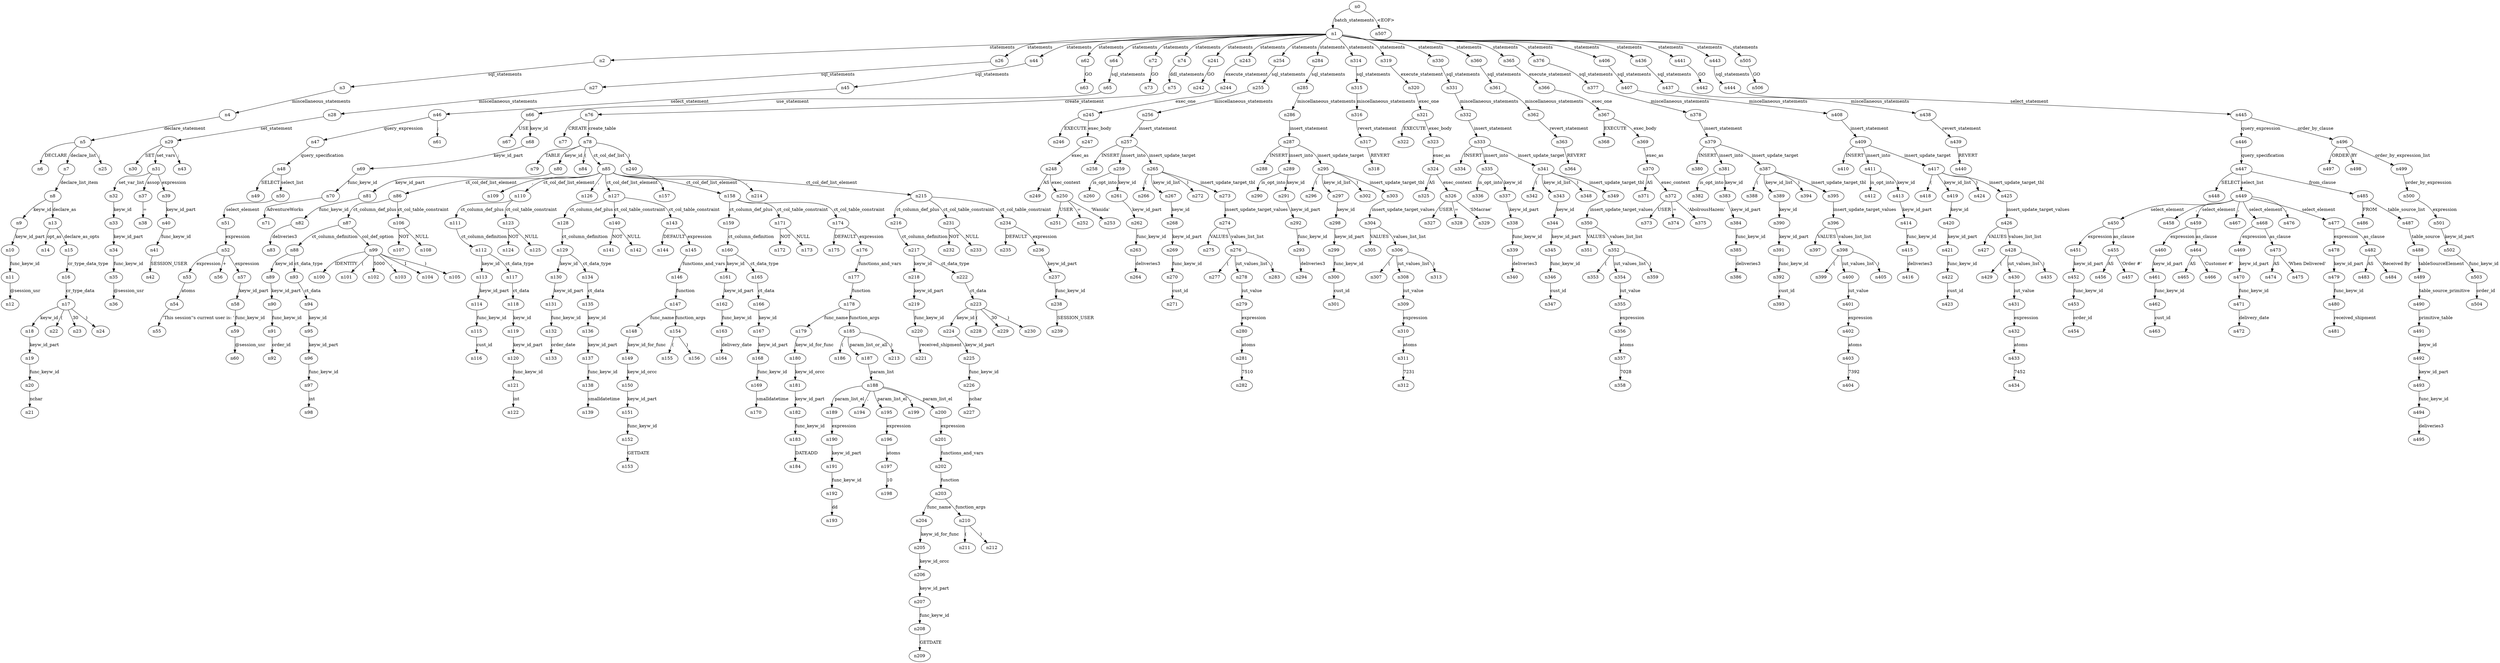 digraph ParseTree {
  n0 -> n1 [label="batch_statements"];
  n1 -> n2 [label="statements"];
  n2 -> n3 [label="sql_statements"];
  n3 -> n4 [label="miscellaneous_statements"];
  n4 -> n5 [label="declare_statement"];
  n5 -> n6 [label="DECLARE"];
  n5 -> n7 [label="declare_list"];
  n7 -> n8 [label="declare_list_item"];
  n8 -> n9 [label="keyw_id"];
  n9 -> n10 [label="keyw_id_part"];
  n10 -> n11 [label="func_keyw_id"];
  n11 -> n12 [label="@session_usr"];
  n8 -> n13 [label="declare_as"];
  n13 -> n14 [label="opt_as"];
  n13 -> n15 [label="declare_as_opts"];
  n15 -> n16 [label="cr_type_data_type"];
  n16 -> n17 [label="cr_type_data"];
  n17 -> n18 [label="keyw_id"];
  n18 -> n19 [label="keyw_id_part"];
  n19 -> n20 [label="func_keyw_id"];
  n20 -> n21 [label="nchar"];
  n17 -> n22 [label="("];
  n17 -> n23 [label="30"];
  n17 -> n24 [label=")"];
  n5 -> n25 [label=";"];
  n1 -> n26 [label="statements"];
  n26 -> n27 [label="sql_statements"];
  n27 -> n28 [label="miscellaneous_statements"];
  n28 -> n29 [label="set_statement"];
  n29 -> n30 [label="SET"];
  n29 -> n31 [label="set_vars"];
  n31 -> n32 [label="set_var_list"];
  n32 -> n33 [label="keyw_id"];
  n33 -> n34 [label="keyw_id_part"];
  n34 -> n35 [label="func_keyw_id"];
  n35 -> n36 [label="@session_usr"];
  n31 -> n37 [label="assop"];
  n37 -> n38 [label="="];
  n31 -> n39 [label="expression"];
  n39 -> n40 [label="keyw_id_part"];
  n40 -> n41 [label="func_keyw_id"];
  n41 -> n42 [label="SESSION_USER"];
  n29 -> n43 [label=";"];
  n1 -> n44 [label="statements"];
  n44 -> n45 [label="sql_statements"];
  n45 -> n46 [label="select_statement"];
  n46 -> n47 [label="query_expression"];
  n47 -> n48 [label="query_specification"];
  n48 -> n49 [label="SELECT"];
  n48 -> n50 [label="select_list"];
  n50 -> n51 [label="select_element"];
  n51 -> n52 [label="expression"];
  n52 -> n53 [label="expression"];
  n53 -> n54 [label="atoms"];
  n54 -> n55 [label="'This session''s current user is: '"];
  n52 -> n56 [label="+"];
  n52 -> n57 [label="expression"];
  n57 -> n58 [label="keyw_id_part"];
  n58 -> n59 [label="func_keyw_id"];
  n59 -> n60 [label="@session_usr"];
  n46 -> n61 [label=";"];
  n1 -> n62 [label="statements"];
  n62 -> n63 [label="GO"];
  n1 -> n64 [label="statements"];
  n64 -> n65 [label="sql_statements"];
  n65 -> n66 [label="use_statement"];
  n66 -> n67 [label="USE"];
  n66 -> n68 [label="keyw_id"];
  n68 -> n69 [label="keyw_id_part"];
  n69 -> n70 [label="func_keyw_id"];
  n70 -> n71 [label="AdventureWorks"];
  n1 -> n72 [label="statements"];
  n72 -> n73 [label="GO"];
  n1 -> n74 [label="statements"];
  n74 -> n75 [label="ddl_statements"];
  n75 -> n76 [label="create_statement"];
  n76 -> n77 [label="CREATE"];
  n76 -> n78 [label="create_table"];
  n78 -> n79 [label="TABLE"];
  n78 -> n80 [label="keyw_id"];
  n80 -> n81 [label="keyw_id_part"];
  n81 -> n82 [label="func_keyw_id"];
  n82 -> n83 [label="deliveries3"];
  n78 -> n84 [label="("];
  n78 -> n85 [label="ct_col_def_list"];
  n85 -> n86 [label="ct_col_def_list_element"];
  n86 -> n87 [label="ct_column_def_plus"];
  n87 -> n88 [label="ct_column_definition"];
  n88 -> n89 [label="keyw_id"];
  n89 -> n90 [label="keyw_id_part"];
  n90 -> n91 [label="func_keyw_id"];
  n91 -> n92 [label="order_id"];
  n88 -> n93 [label="ct_data_type"];
  n93 -> n94 [label="ct_data"];
  n94 -> n95 [label="keyw_id"];
  n95 -> n96 [label="keyw_id_part"];
  n96 -> n97 [label="func_keyw_id"];
  n97 -> n98 [label="int"];
  n87 -> n99 [label="col_def_option"];
  n99 -> n100 [label="IDENTITY"];
  n99 -> n101 [label="("];
  n99 -> n102 [label="5000"];
  n99 -> n103 [label=","];
  n99 -> n104 [label="1"];
  n99 -> n105 [label=")"];
  n86 -> n106 [label="ct_col_table_constraint"];
  n106 -> n107 [label="NOT"];
  n106 -> n108 [label="NULL"];
  n85 -> n109 [label=","];
  n85 -> n110 [label="ct_col_def_list_element"];
  n110 -> n111 [label="ct_column_def_plus"];
  n111 -> n112 [label="ct_column_definition"];
  n112 -> n113 [label="keyw_id"];
  n113 -> n114 [label="keyw_id_part"];
  n114 -> n115 [label="func_keyw_id"];
  n115 -> n116 [label="cust_id"];
  n112 -> n117 [label="ct_data_type"];
  n117 -> n118 [label="ct_data"];
  n118 -> n119 [label="keyw_id"];
  n119 -> n120 [label="keyw_id_part"];
  n120 -> n121 [label="func_keyw_id"];
  n121 -> n122 [label="int"];
  n110 -> n123 [label="ct_col_table_constraint"];
  n123 -> n124 [label="NOT"];
  n123 -> n125 [label="NULL"];
  n85 -> n126 [label=","];
  n85 -> n127 [label="ct_col_def_list_element"];
  n127 -> n128 [label="ct_column_def_plus"];
  n128 -> n129 [label="ct_column_definition"];
  n129 -> n130 [label="keyw_id"];
  n130 -> n131 [label="keyw_id_part"];
  n131 -> n132 [label="func_keyw_id"];
  n132 -> n133 [label="order_date"];
  n129 -> n134 [label="ct_data_type"];
  n134 -> n135 [label="ct_data"];
  n135 -> n136 [label="keyw_id"];
  n136 -> n137 [label="keyw_id_part"];
  n137 -> n138 [label="func_keyw_id"];
  n138 -> n139 [label="smalldatetime"];
  n127 -> n140 [label="ct_col_table_constraint"];
  n140 -> n141 [label="NOT"];
  n140 -> n142 [label="NULL"];
  n127 -> n143 [label="ct_col_table_constraint"];
  n143 -> n144 [label="DEFAULT"];
  n143 -> n145 [label="expression"];
  n145 -> n146 [label="functions_and_vars"];
  n146 -> n147 [label="function"];
  n147 -> n148 [label="func_name"];
  n148 -> n149 [label="keyw_id_for_func"];
  n149 -> n150 [label="keyw_id_orcc"];
  n150 -> n151 [label="keyw_id_part"];
  n151 -> n152 [label="func_keyw_id"];
  n152 -> n153 [label="GETDATE"];
  n147 -> n154 [label="function_args"];
  n154 -> n155 [label="("];
  n154 -> n156 [label=")"];
  n85 -> n157 [label=","];
  n85 -> n158 [label="ct_col_def_list_element"];
  n158 -> n159 [label="ct_column_def_plus"];
  n159 -> n160 [label="ct_column_definition"];
  n160 -> n161 [label="keyw_id"];
  n161 -> n162 [label="keyw_id_part"];
  n162 -> n163 [label="func_keyw_id"];
  n163 -> n164 [label="delivery_date"];
  n160 -> n165 [label="ct_data_type"];
  n165 -> n166 [label="ct_data"];
  n166 -> n167 [label="keyw_id"];
  n167 -> n168 [label="keyw_id_part"];
  n168 -> n169 [label="func_keyw_id"];
  n169 -> n170 [label="smalldatetime"];
  n158 -> n171 [label="ct_col_table_constraint"];
  n171 -> n172 [label="NOT"];
  n171 -> n173 [label="NULL"];
  n158 -> n174 [label="ct_col_table_constraint"];
  n174 -> n175 [label="DEFAULT"];
  n174 -> n176 [label="expression"];
  n176 -> n177 [label="functions_and_vars"];
  n177 -> n178 [label="function"];
  n178 -> n179 [label="func_name"];
  n179 -> n180 [label="keyw_id_for_func"];
  n180 -> n181 [label="keyw_id_orcc"];
  n181 -> n182 [label="keyw_id_part"];
  n182 -> n183 [label="func_keyw_id"];
  n183 -> n184 [label="DATEADD"];
  n178 -> n185 [label="function_args"];
  n185 -> n186 [label="("];
  n185 -> n187 [label="param_list_or_all"];
  n187 -> n188 [label="param_list"];
  n188 -> n189 [label="param_list_el"];
  n189 -> n190 [label="expression"];
  n190 -> n191 [label="keyw_id_part"];
  n191 -> n192 [label="func_keyw_id"];
  n192 -> n193 [label="dd"];
  n188 -> n194 [label=","];
  n188 -> n195 [label="param_list_el"];
  n195 -> n196 [label="expression"];
  n196 -> n197 [label="atoms"];
  n197 -> n198 [label="10"];
  n188 -> n199 [label=","];
  n188 -> n200 [label="param_list_el"];
  n200 -> n201 [label="expression"];
  n201 -> n202 [label="functions_and_vars"];
  n202 -> n203 [label="function"];
  n203 -> n204 [label="func_name"];
  n204 -> n205 [label="keyw_id_for_func"];
  n205 -> n206 [label="keyw_id_orcc"];
  n206 -> n207 [label="keyw_id_part"];
  n207 -> n208 [label="func_keyw_id"];
  n208 -> n209 [label="GETDATE"];
  n203 -> n210 [label="function_args"];
  n210 -> n211 [label="("];
  n210 -> n212 [label=")"];
  n185 -> n213 [label=")"];
  n85 -> n214 [label=","];
  n85 -> n215 [label="ct_col_def_list_element"];
  n215 -> n216 [label="ct_column_def_plus"];
  n216 -> n217 [label="ct_column_definition"];
  n217 -> n218 [label="keyw_id"];
  n218 -> n219 [label="keyw_id_part"];
  n219 -> n220 [label="func_keyw_id"];
  n220 -> n221 [label="received_shipment"];
  n217 -> n222 [label="ct_data_type"];
  n222 -> n223 [label="ct_data"];
  n223 -> n224 [label="keyw_id"];
  n224 -> n225 [label="keyw_id_part"];
  n225 -> n226 [label="func_keyw_id"];
  n226 -> n227 [label="nchar"];
  n223 -> n228 [label="("];
  n223 -> n229 [label="30"];
  n223 -> n230 [label=")"];
  n215 -> n231 [label="ct_col_table_constraint"];
  n231 -> n232 [label="NOT"];
  n231 -> n233 [label="NULL"];
  n215 -> n234 [label="ct_col_table_constraint"];
  n234 -> n235 [label="DEFAULT"];
  n234 -> n236 [label="expression"];
  n236 -> n237 [label="keyw_id_part"];
  n237 -> n238 [label="func_keyw_id"];
  n238 -> n239 [label="SESSION_USER"];
  n78 -> n240 [label=")"];
  n1 -> n241 [label="statements"];
  n241 -> n242 [label="GO"];
  n1 -> n243 [label="statements"];
  n243 -> n244 [label="execute_statement"];
  n244 -> n245 [label="exec_one"];
  n245 -> n246 [label="EXECUTE"];
  n245 -> n247 [label="exec_body"];
  n247 -> n248 [label="exec_as"];
  n248 -> n249 [label="AS"];
  n248 -> n250 [label="exec_context"];
  n250 -> n251 [label="USER"];
  n250 -> n252 [label="="];
  n250 -> n253 [label="'Wanida'"];
  n1 -> n254 [label="statements"];
  n254 -> n255 [label="sql_statements"];
  n255 -> n256 [label="miscellaneous_statements"];
  n256 -> n257 [label="insert_statement"];
  n257 -> n258 [label="INSERT"];
  n257 -> n259 [label="insert_into"];
  n259 -> n260 [label="is_opt_into"];
  n259 -> n261 [label="keyw_id"];
  n261 -> n262 [label="keyw_id_part"];
  n262 -> n263 [label="func_keyw_id"];
  n263 -> n264 [label="deliveries3"];
  n257 -> n265 [label="insert_update_target"];
  n265 -> n266 [label="("];
  n265 -> n267 [label="keyw_id_list"];
  n267 -> n268 [label="keyw_id"];
  n268 -> n269 [label="keyw_id_part"];
  n269 -> n270 [label="func_keyw_id"];
  n270 -> n271 [label="cust_id"];
  n265 -> n272 [label=")"];
  n265 -> n273 [label="insert_update_target_tbl"];
  n273 -> n274 [label="insert_update_target_values"];
  n274 -> n275 [label="VALUES"];
  n274 -> n276 [label="values_list_list"];
  n276 -> n277 [label="("];
  n276 -> n278 [label="iut_values_list"];
  n278 -> n279 [label="iut_value"];
  n279 -> n280 [label="expression"];
  n280 -> n281 [label="atoms"];
  n281 -> n282 [label="7510"];
  n276 -> n283 [label=")"];
  n1 -> n284 [label="statements"];
  n284 -> n285 [label="sql_statements"];
  n285 -> n286 [label="miscellaneous_statements"];
  n286 -> n287 [label="insert_statement"];
  n287 -> n288 [label="INSERT"];
  n287 -> n289 [label="insert_into"];
  n289 -> n290 [label="is_opt_into"];
  n289 -> n291 [label="keyw_id"];
  n291 -> n292 [label="keyw_id_part"];
  n292 -> n293 [label="func_keyw_id"];
  n293 -> n294 [label="deliveries3"];
  n287 -> n295 [label="insert_update_target"];
  n295 -> n296 [label="("];
  n295 -> n297 [label="keyw_id_list"];
  n297 -> n298 [label="keyw_id"];
  n298 -> n299 [label="keyw_id_part"];
  n299 -> n300 [label="func_keyw_id"];
  n300 -> n301 [label="cust_id"];
  n295 -> n302 [label=")"];
  n295 -> n303 [label="insert_update_target_tbl"];
  n303 -> n304 [label="insert_update_target_values"];
  n304 -> n305 [label="VALUES"];
  n304 -> n306 [label="values_list_list"];
  n306 -> n307 [label="("];
  n306 -> n308 [label="iut_values_list"];
  n308 -> n309 [label="iut_value"];
  n309 -> n310 [label="expression"];
  n310 -> n311 [label="atoms"];
  n311 -> n312 [label="7231"];
  n306 -> n313 [label=")"];
  n1 -> n314 [label="statements"];
  n314 -> n315 [label="sql_statements"];
  n315 -> n316 [label="miscellaneous_statements"];
  n316 -> n317 [label="revert_statement"];
  n317 -> n318 [label="REVERT"];
  n1 -> n319 [label="statements"];
  n319 -> n320 [label="execute_statement"];
  n320 -> n321 [label="exec_one"];
  n321 -> n322 [label="EXECUTE"];
  n321 -> n323 [label="exec_body"];
  n323 -> n324 [label="exec_as"];
  n324 -> n325 [label="AS"];
  n324 -> n326 [label="exec_context"];
  n326 -> n327 [label="USER"];
  n326 -> n328 [label="="];
  n326 -> n329 [label="'SMacrae'"];
  n1 -> n330 [label="statements"];
  n330 -> n331 [label="sql_statements"];
  n331 -> n332 [label="miscellaneous_statements"];
  n332 -> n333 [label="insert_statement"];
  n333 -> n334 [label="INSERT"];
  n333 -> n335 [label="insert_into"];
  n335 -> n336 [label="is_opt_into"];
  n335 -> n337 [label="keyw_id"];
  n337 -> n338 [label="keyw_id_part"];
  n338 -> n339 [label="func_keyw_id"];
  n339 -> n340 [label="deliveries3"];
  n333 -> n341 [label="insert_update_target"];
  n341 -> n342 [label="("];
  n341 -> n343 [label="keyw_id_list"];
  n343 -> n344 [label="keyw_id"];
  n344 -> n345 [label="keyw_id_part"];
  n345 -> n346 [label="func_keyw_id"];
  n346 -> n347 [label="cust_id"];
  n341 -> n348 [label=")"];
  n341 -> n349 [label="insert_update_target_tbl"];
  n349 -> n350 [label="insert_update_target_values"];
  n350 -> n351 [label="VALUES"];
  n350 -> n352 [label="values_list_list"];
  n352 -> n353 [label="("];
  n352 -> n354 [label="iut_values_list"];
  n354 -> n355 [label="iut_value"];
  n355 -> n356 [label="expression"];
  n356 -> n357 [label="atoms"];
  n357 -> n358 [label="7028"];
  n352 -> n359 [label=")"];
  n1 -> n360 [label="statements"];
  n360 -> n361 [label="sql_statements"];
  n361 -> n362 [label="miscellaneous_statements"];
  n362 -> n363 [label="revert_statement"];
  n363 -> n364 [label="REVERT"];
  n1 -> n365 [label="statements"];
  n365 -> n366 [label="execute_statement"];
  n366 -> n367 [label="exec_one"];
  n367 -> n368 [label="EXECUTE"];
  n367 -> n369 [label="exec_body"];
  n369 -> n370 [label="exec_as"];
  n370 -> n371 [label="AS"];
  n370 -> n372 [label="exec_context"];
  n372 -> n373 [label="USER"];
  n372 -> n374 [label="="];
  n372 -> n375 [label="'AbolrousHazem'"];
  n1 -> n376 [label="statements"];
  n376 -> n377 [label="sql_statements"];
  n377 -> n378 [label="miscellaneous_statements"];
  n378 -> n379 [label="insert_statement"];
  n379 -> n380 [label="INSERT"];
  n379 -> n381 [label="insert_into"];
  n381 -> n382 [label="is_opt_into"];
  n381 -> n383 [label="keyw_id"];
  n383 -> n384 [label="keyw_id_part"];
  n384 -> n385 [label="func_keyw_id"];
  n385 -> n386 [label="deliveries3"];
  n379 -> n387 [label="insert_update_target"];
  n387 -> n388 [label="("];
  n387 -> n389 [label="keyw_id_list"];
  n389 -> n390 [label="keyw_id"];
  n390 -> n391 [label="keyw_id_part"];
  n391 -> n392 [label="func_keyw_id"];
  n392 -> n393 [label="cust_id"];
  n387 -> n394 [label=")"];
  n387 -> n395 [label="insert_update_target_tbl"];
  n395 -> n396 [label="insert_update_target_values"];
  n396 -> n397 [label="VALUES"];
  n396 -> n398 [label="values_list_list"];
  n398 -> n399 [label="("];
  n398 -> n400 [label="iut_values_list"];
  n400 -> n401 [label="iut_value"];
  n401 -> n402 [label="expression"];
  n402 -> n403 [label="atoms"];
  n403 -> n404 [label="7392"];
  n398 -> n405 [label=")"];
  n1 -> n406 [label="statements"];
  n406 -> n407 [label="sql_statements"];
  n407 -> n408 [label="miscellaneous_statements"];
  n408 -> n409 [label="insert_statement"];
  n409 -> n410 [label="INSERT"];
  n409 -> n411 [label="insert_into"];
  n411 -> n412 [label="is_opt_into"];
  n411 -> n413 [label="keyw_id"];
  n413 -> n414 [label="keyw_id_part"];
  n414 -> n415 [label="func_keyw_id"];
  n415 -> n416 [label="deliveries3"];
  n409 -> n417 [label="insert_update_target"];
  n417 -> n418 [label="("];
  n417 -> n419 [label="keyw_id_list"];
  n419 -> n420 [label="keyw_id"];
  n420 -> n421 [label="keyw_id_part"];
  n421 -> n422 [label="func_keyw_id"];
  n422 -> n423 [label="cust_id"];
  n417 -> n424 [label=")"];
  n417 -> n425 [label="insert_update_target_tbl"];
  n425 -> n426 [label="insert_update_target_values"];
  n426 -> n427 [label="VALUES"];
  n426 -> n428 [label="values_list_list"];
  n428 -> n429 [label="("];
  n428 -> n430 [label="iut_values_list"];
  n430 -> n431 [label="iut_value"];
  n431 -> n432 [label="expression"];
  n432 -> n433 [label="atoms"];
  n433 -> n434 [label="7452"];
  n428 -> n435 [label=")"];
  n1 -> n436 [label="statements"];
  n436 -> n437 [label="sql_statements"];
  n437 -> n438 [label="miscellaneous_statements"];
  n438 -> n439 [label="revert_statement"];
  n439 -> n440 [label="REVERT"];
  n1 -> n441 [label="statements"];
  n441 -> n442 [label="GO"];
  n1 -> n443 [label="statements"];
  n443 -> n444 [label="sql_statements"];
  n444 -> n445 [label="select_statement"];
  n445 -> n446 [label="query_expression"];
  n446 -> n447 [label="query_specification"];
  n447 -> n448 [label="SELECT"];
  n447 -> n449 [label="select_list"];
  n449 -> n450 [label="select_element"];
  n450 -> n451 [label="expression"];
  n451 -> n452 [label="keyw_id_part"];
  n452 -> n453 [label="func_keyw_id"];
  n453 -> n454 [label="order_id"];
  n450 -> n455 [label="as_clause"];
  n455 -> n456 [label="AS"];
  n455 -> n457 [label="'Order #'"];
  n449 -> n458 [label=","];
  n449 -> n459 [label="select_element"];
  n459 -> n460 [label="expression"];
  n460 -> n461 [label="keyw_id_part"];
  n461 -> n462 [label="func_keyw_id"];
  n462 -> n463 [label="cust_id"];
  n459 -> n464 [label="as_clause"];
  n464 -> n465 [label="AS"];
  n464 -> n466 [label="'Customer #'"];
  n449 -> n467 [label=","];
  n449 -> n468 [label="select_element"];
  n468 -> n469 [label="expression"];
  n469 -> n470 [label="keyw_id_part"];
  n470 -> n471 [label="func_keyw_id"];
  n471 -> n472 [label="delivery_date"];
  n468 -> n473 [label="as_clause"];
  n473 -> n474 [label="AS"];
  n473 -> n475 [label="'When Delivered'"];
  n449 -> n476 [label=","];
  n449 -> n477 [label="select_element"];
  n477 -> n478 [label="expression"];
  n478 -> n479 [label="keyw_id_part"];
  n479 -> n480 [label="func_keyw_id"];
  n480 -> n481 [label="received_shipment"];
  n477 -> n482 [label="as_clause"];
  n482 -> n483 [label="AS"];
  n482 -> n484 [label="'Received By'"];
  n447 -> n485 [label="from_clause"];
  n485 -> n486 [label="FROM"];
  n485 -> n487 [label="table_source_list"];
  n487 -> n488 [label="table_source"];
  n488 -> n489 [label="tableSourceElement"];
  n489 -> n490 [label="table_source_primitive"];
  n490 -> n491 [label="primitive_table"];
  n491 -> n492 [label="keyw_id"];
  n492 -> n493 [label="keyw_id_part"];
  n493 -> n494 [label="func_keyw_id"];
  n494 -> n495 [label="deliveries3"];
  n445 -> n496 [label="order_by_clause"];
  n496 -> n497 [label="ORDER"];
  n496 -> n498 [label="BY"];
  n496 -> n499 [label="order_by_expression_list"];
  n499 -> n500 [label="order_by_expression"];
  n500 -> n501 [label="expression"];
  n501 -> n502 [label="keyw_id_part"];
  n502 -> n503 [label="func_keyw_id"];
  n503 -> n504 [label="order_id"];
  n1 -> n505 [label="statements"];
  n505 -> n506 [label="GO"];
  n0 -> n507 [label="<EOF>"];
}